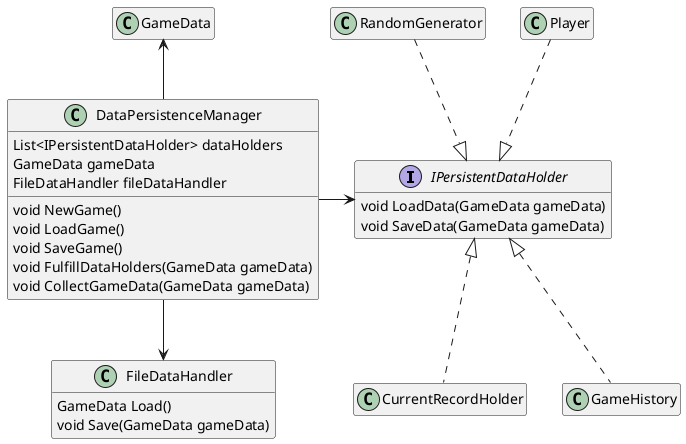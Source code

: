 @startuml
'https://plantuml.com/class-diagram

hide empty members

interface IPersistentDataHolder {
    void LoadData(GameData gameData)
    void SaveData(GameData gameData)
}

class RandomGenerator
class Player 
class CurrentRecordHolder implements IPersistentDataHolder
class GameHistory implements IPersistentDataHolder

Player ..|> IPersistentDataHolder
RandomGenerator ..|> IPersistentDataHolder

class DataPersistenceManager {
    List<IPersistentDataHolder> dataHolders
    GameData gameData
    FileDataHandler fileDataHandler

    void NewGame()
    void LoadGame()
    void SaveGame()
    void FulfillDataHolders(GameData gameData)
    void CollectGameData(GameData gameData)
}

class FileDataHandler {
    GameData Load()
    void Save(GameData gameData)
}
DataPersistenceManager -> IPersistentDataHolder
DataPersistenceManager --> FileDataHandler

class GameData
GameData <-- DataPersistenceManager

@enduml